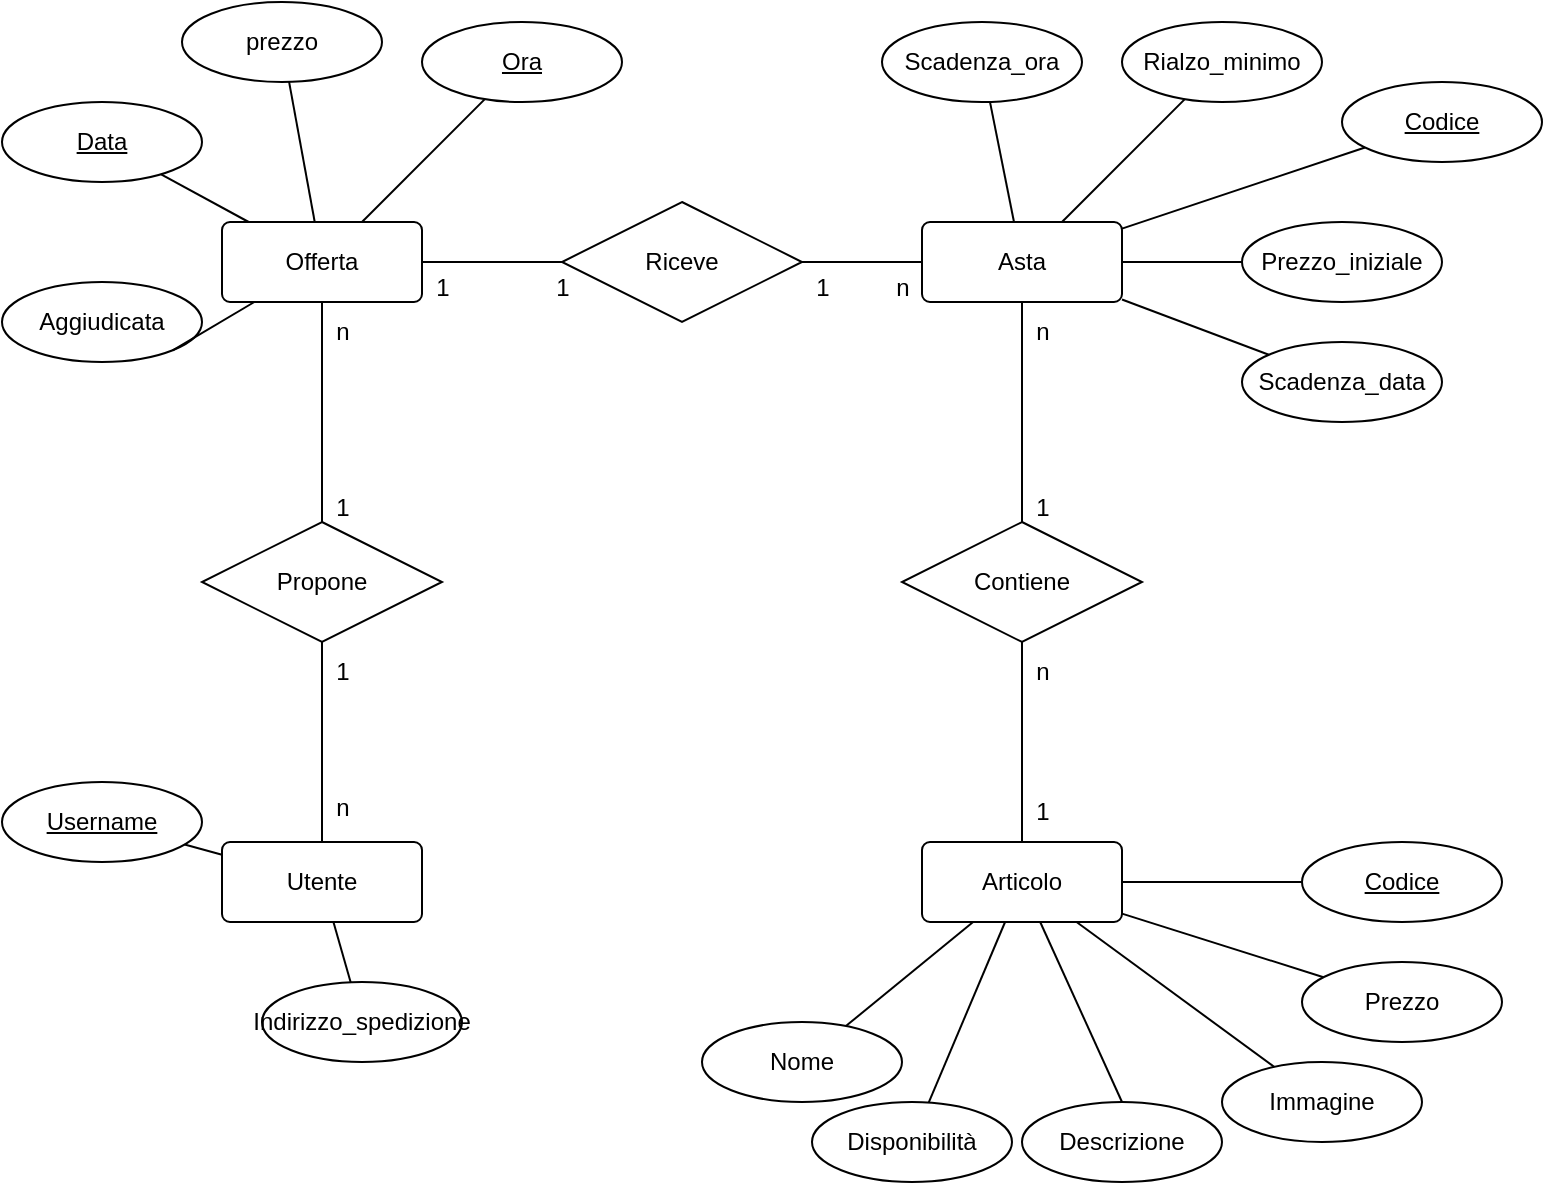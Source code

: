<mxfile version="21.2.1" type="device">
  <diagram id="R2lEEEUBdFMjLlhIrx00" name="Page-1">
    <mxGraphModel dx="1434" dy="794" grid="1" gridSize="10" guides="1" tooltips="1" connect="1" arrows="1" fold="1" page="1" pageScale="1" pageWidth="850" pageHeight="1100" math="0" shadow="0" extFonts="Permanent Marker^https://fonts.googleapis.com/css?family=Permanent+Marker">
      <root>
        <mxCell id="0" />
        <mxCell id="1" parent="0" />
        <mxCell id="7HfnvCUrbNojlMPrx9GS-18" value="&lt;div&gt;Articolo&lt;/div&gt;" style="rounded=1;arcSize=10;whiteSpace=wrap;html=1;align=center;" vertex="1" parent="1">
          <mxGeometry x="480" y="470" width="100" height="40" as="geometry" />
        </mxCell>
        <mxCell id="7HfnvCUrbNojlMPrx9GS-19" value="&lt;div&gt;Asta&lt;/div&gt;" style="rounded=1;arcSize=10;whiteSpace=wrap;html=1;align=center;" vertex="1" parent="1">
          <mxGeometry x="480" y="160" width="100" height="40" as="geometry" />
        </mxCell>
        <mxCell id="7HfnvCUrbNojlMPrx9GS-20" value="&lt;div&gt;Offerta&lt;/div&gt;" style="rounded=1;arcSize=10;whiteSpace=wrap;html=1;align=center;" vertex="1" parent="1">
          <mxGeometry x="130" y="160" width="100" height="40" as="geometry" />
        </mxCell>
        <mxCell id="7HfnvCUrbNojlMPrx9GS-21" value="Utente" style="rounded=1;arcSize=10;whiteSpace=wrap;html=1;align=center;" vertex="1" parent="1">
          <mxGeometry x="130" y="470" width="100" height="40" as="geometry" />
        </mxCell>
        <mxCell id="7HfnvCUrbNojlMPrx9GS-22" value="&lt;div&gt;Codice&lt;/div&gt;" style="ellipse;whiteSpace=wrap;html=1;align=center;fontStyle=4;" vertex="1" parent="1">
          <mxGeometry x="670" y="470" width="100" height="40" as="geometry" />
        </mxCell>
        <mxCell id="7HfnvCUrbNojlMPrx9GS-23" value="Prezzo" style="ellipse;whiteSpace=wrap;html=1;align=center;" vertex="1" parent="1">
          <mxGeometry x="670" y="530" width="100" height="40" as="geometry" />
        </mxCell>
        <mxCell id="7HfnvCUrbNojlMPrx9GS-24" value="Immagine" style="ellipse;whiteSpace=wrap;html=1;align=center;" vertex="1" parent="1">
          <mxGeometry x="630" y="580" width="100" height="40" as="geometry" />
        </mxCell>
        <mxCell id="7HfnvCUrbNojlMPrx9GS-25" value="Descrizione" style="ellipse;whiteSpace=wrap;html=1;align=center;" vertex="1" parent="1">
          <mxGeometry x="530" y="600" width="100" height="40" as="geometry" />
        </mxCell>
        <mxCell id="7HfnvCUrbNojlMPrx9GS-26" value="Nome" style="ellipse;whiteSpace=wrap;html=1;align=center;" vertex="1" parent="1">
          <mxGeometry x="370" y="560" width="100" height="40" as="geometry" />
        </mxCell>
        <mxCell id="7HfnvCUrbNojlMPrx9GS-27" value="" style="endArrow=none;html=1;rounded=0;" edge="1" parent="1" source="7HfnvCUrbNojlMPrx9GS-26" target="7HfnvCUrbNojlMPrx9GS-18">
          <mxGeometry relative="1" as="geometry">
            <mxPoint x="340" y="410" as="sourcePoint" />
            <mxPoint x="500" y="410" as="targetPoint" />
          </mxGeometry>
        </mxCell>
        <mxCell id="7HfnvCUrbNojlMPrx9GS-29" value="" style="endArrow=none;html=1;rounded=0;" edge="1" parent="1" source="7HfnvCUrbNojlMPrx9GS-24" target="7HfnvCUrbNojlMPrx9GS-18">
          <mxGeometry relative="1" as="geometry">
            <mxPoint x="340" y="410" as="sourcePoint" />
            <mxPoint x="500" y="410" as="targetPoint" />
          </mxGeometry>
        </mxCell>
        <mxCell id="7HfnvCUrbNojlMPrx9GS-30" value="" style="endArrow=none;html=1;rounded=0;exitX=0.5;exitY=0;exitDx=0;exitDy=0;" edge="1" parent="1" source="7HfnvCUrbNojlMPrx9GS-25" target="7HfnvCUrbNojlMPrx9GS-18">
          <mxGeometry relative="1" as="geometry">
            <mxPoint x="340" y="410" as="sourcePoint" />
            <mxPoint x="500" y="410" as="targetPoint" />
          </mxGeometry>
        </mxCell>
        <mxCell id="7HfnvCUrbNojlMPrx9GS-31" value="" style="endArrow=none;html=1;rounded=0;" edge="1" parent="1" source="7HfnvCUrbNojlMPrx9GS-18" target="7HfnvCUrbNojlMPrx9GS-23">
          <mxGeometry relative="1" as="geometry">
            <mxPoint x="340" y="410" as="sourcePoint" />
            <mxPoint x="500" y="410" as="targetPoint" />
          </mxGeometry>
        </mxCell>
        <mxCell id="7HfnvCUrbNojlMPrx9GS-32" value="" style="endArrow=none;html=1;rounded=0;" edge="1" parent="1" source="7HfnvCUrbNojlMPrx9GS-22" target="7HfnvCUrbNojlMPrx9GS-18">
          <mxGeometry relative="1" as="geometry">
            <mxPoint x="340" y="410" as="sourcePoint" />
            <mxPoint x="500" y="410" as="targetPoint" />
          </mxGeometry>
        </mxCell>
        <mxCell id="7HfnvCUrbNojlMPrx9GS-33" value="Contiene" style="shape=rhombus;perimeter=rhombusPerimeter;whiteSpace=wrap;html=1;align=center;" vertex="1" parent="1">
          <mxGeometry x="470" y="310" width="120" height="60" as="geometry" />
        </mxCell>
        <mxCell id="7HfnvCUrbNojlMPrx9GS-38" value="" style="endArrow=none;html=1;rounded=0;exitX=0.5;exitY=1;exitDx=0;exitDy=0;" edge="1" parent="1" source="7HfnvCUrbNojlMPrx9GS-19" target="7HfnvCUrbNojlMPrx9GS-33">
          <mxGeometry relative="1" as="geometry">
            <mxPoint x="340" y="440" as="sourcePoint" />
            <mxPoint x="500" y="440" as="targetPoint" />
          </mxGeometry>
        </mxCell>
        <mxCell id="7HfnvCUrbNojlMPrx9GS-39" value="n" style="text;html=1;align=center;verticalAlign=middle;resizable=0;points=[];autosize=1;strokeColor=none;fillColor=none;" vertex="1" parent="1">
          <mxGeometry x="525" y="200" width="30" height="30" as="geometry" />
        </mxCell>
        <mxCell id="7HfnvCUrbNojlMPrx9GS-40" value="1" style="text;html=1;align=center;verticalAlign=middle;resizable=0;points=[];autosize=1;strokeColor=none;fillColor=none;" vertex="1" parent="1">
          <mxGeometry x="525" y="288" width="30" height="30" as="geometry" />
        </mxCell>
        <mxCell id="7HfnvCUrbNojlMPrx9GS-41" value="" style="endArrow=none;html=1;rounded=0;entryX=0.5;entryY=1;entryDx=0;entryDy=0;exitX=0.5;exitY=0;exitDx=0;exitDy=0;" edge="1" parent="1" source="7HfnvCUrbNojlMPrx9GS-18" target="7HfnvCUrbNojlMPrx9GS-33">
          <mxGeometry relative="1" as="geometry">
            <mxPoint x="340" y="440" as="sourcePoint" />
            <mxPoint x="500" y="440" as="targetPoint" />
          </mxGeometry>
        </mxCell>
        <mxCell id="7HfnvCUrbNojlMPrx9GS-42" value="1" style="text;html=1;align=center;verticalAlign=middle;resizable=0;points=[];autosize=1;strokeColor=none;fillColor=none;" vertex="1" parent="1">
          <mxGeometry x="525" y="440" width="30" height="30" as="geometry" />
        </mxCell>
        <mxCell id="7HfnvCUrbNojlMPrx9GS-43" value="n" style="text;html=1;align=center;verticalAlign=middle;resizable=0;points=[];autosize=1;strokeColor=none;fillColor=none;" vertex="1" parent="1">
          <mxGeometry x="525" y="370" width="30" height="30" as="geometry" />
        </mxCell>
        <mxCell id="7HfnvCUrbNojlMPrx9GS-44" value="Codice" style="ellipse;whiteSpace=wrap;html=1;align=center;fontStyle=4;" vertex="1" parent="1">
          <mxGeometry x="690" y="90" width="100" height="40" as="geometry" />
        </mxCell>
        <mxCell id="7HfnvCUrbNojlMPrx9GS-45" value="prezzo" style="ellipse;whiteSpace=wrap;html=1;align=center;" vertex="1" parent="1">
          <mxGeometry x="110" y="50" width="100" height="40" as="geometry" />
        </mxCell>
        <mxCell id="7HfnvCUrbNojlMPrx9GS-46" value="Disponibilità" style="ellipse;whiteSpace=wrap;html=1;align=center;" vertex="1" parent="1">
          <mxGeometry x="425" y="600" width="100" height="40" as="geometry" />
        </mxCell>
        <mxCell id="7HfnvCUrbNojlMPrx9GS-47" value="&lt;div&gt;Scadenza_ora&lt;/div&gt;" style="ellipse;whiteSpace=wrap;html=1;align=center;" vertex="1" parent="1">
          <mxGeometry x="460" y="60" width="100" height="40" as="geometry" />
        </mxCell>
        <mxCell id="7HfnvCUrbNojlMPrx9GS-48" value="Scadenza_data" style="ellipse;whiteSpace=wrap;html=1;align=center;" vertex="1" parent="1">
          <mxGeometry x="640" y="220" width="100" height="40" as="geometry" />
        </mxCell>
        <mxCell id="7HfnvCUrbNojlMPrx9GS-49" value="Rialzo_minimo" style="ellipse;whiteSpace=wrap;html=1;align=center;" vertex="1" parent="1">
          <mxGeometry x="580" y="60" width="100" height="40" as="geometry" />
        </mxCell>
        <mxCell id="7HfnvCUrbNojlMPrx9GS-50" value="&lt;div&gt;Prezzo_iniziale&lt;/div&gt;" style="ellipse;whiteSpace=wrap;html=1;align=center;" vertex="1" parent="1">
          <mxGeometry x="640" y="160" width="100" height="40" as="geometry" />
        </mxCell>
        <mxCell id="7HfnvCUrbNojlMPrx9GS-52" value="&lt;div&gt;Indirizzo_spedizione&lt;/div&gt;" style="ellipse;whiteSpace=wrap;html=1;align=center;" vertex="1" parent="1">
          <mxGeometry x="150" y="540" width="100" height="40" as="geometry" />
        </mxCell>
        <mxCell id="7HfnvCUrbNojlMPrx9GS-53" value="Aggiudicata" style="ellipse;whiteSpace=wrap;html=1;align=center;" vertex="1" parent="1">
          <mxGeometry x="20" y="190" width="100" height="40" as="geometry" />
        </mxCell>
        <mxCell id="7HfnvCUrbNojlMPrx9GS-54" value="Data" style="ellipse;whiteSpace=wrap;html=1;align=center;fontStyle=4;" vertex="1" parent="1">
          <mxGeometry x="20" y="100" width="100" height="40" as="geometry" />
        </mxCell>
        <mxCell id="7HfnvCUrbNojlMPrx9GS-55" value="Ora" style="ellipse;whiteSpace=wrap;html=1;align=center;fontStyle=4;" vertex="1" parent="1">
          <mxGeometry x="230" y="60" width="100" height="40" as="geometry" />
        </mxCell>
        <mxCell id="7HfnvCUrbNojlMPrx9GS-56" value="Username" style="ellipse;whiteSpace=wrap;html=1;align=center;fontStyle=4;" vertex="1" parent="1">
          <mxGeometry x="20" y="440" width="100" height="40" as="geometry" />
        </mxCell>
        <mxCell id="7HfnvCUrbNojlMPrx9GS-57" value="Riceve" style="shape=rhombus;perimeter=rhombusPerimeter;whiteSpace=wrap;html=1;align=center;" vertex="1" parent="1">
          <mxGeometry x="300" y="150" width="120" height="60" as="geometry" />
        </mxCell>
        <mxCell id="7HfnvCUrbNojlMPrx9GS-58" value="Propone" style="shape=rhombus;perimeter=rhombusPerimeter;whiteSpace=wrap;html=1;align=center;" vertex="1" parent="1">
          <mxGeometry x="120" y="310" width="120" height="60" as="geometry" />
        </mxCell>
        <mxCell id="7HfnvCUrbNojlMPrx9GS-59" value="" style="endArrow=none;html=1;rounded=0;" edge="1" parent="1" source="7HfnvCUrbNojlMPrx9GS-21" target="7HfnvCUrbNojlMPrx9GS-52">
          <mxGeometry relative="1" as="geometry">
            <mxPoint x="340" y="350" as="sourcePoint" />
            <mxPoint x="500" y="350" as="targetPoint" />
          </mxGeometry>
        </mxCell>
        <mxCell id="7HfnvCUrbNojlMPrx9GS-60" value="" style="endArrow=none;html=1;rounded=0;entryX=0.5;entryY=1;entryDx=0;entryDy=0;" edge="1" parent="1" source="7HfnvCUrbNojlMPrx9GS-21" target="7HfnvCUrbNojlMPrx9GS-58">
          <mxGeometry relative="1" as="geometry">
            <mxPoint x="340" y="350" as="sourcePoint" />
            <mxPoint x="500" y="350" as="targetPoint" />
          </mxGeometry>
        </mxCell>
        <mxCell id="7HfnvCUrbNojlMPrx9GS-61" value="" style="endArrow=none;html=1;rounded=0;" edge="1" parent="1" source="7HfnvCUrbNojlMPrx9GS-20" target="7HfnvCUrbNojlMPrx9GS-58">
          <mxGeometry relative="1" as="geometry">
            <mxPoint x="340" y="350" as="sourcePoint" />
            <mxPoint x="500" y="350" as="targetPoint" />
          </mxGeometry>
        </mxCell>
        <mxCell id="7HfnvCUrbNojlMPrx9GS-62" value="" style="endArrow=none;html=1;rounded=0;" edge="1" parent="1" source="7HfnvCUrbNojlMPrx9GS-57" target="7HfnvCUrbNojlMPrx9GS-20">
          <mxGeometry relative="1" as="geometry">
            <mxPoint x="340" y="350" as="sourcePoint" />
            <mxPoint x="500" y="350" as="targetPoint" />
          </mxGeometry>
        </mxCell>
        <mxCell id="7HfnvCUrbNojlMPrx9GS-63" value="" style="endArrow=none;html=1;rounded=0;" edge="1" parent="1" source="7HfnvCUrbNojlMPrx9GS-19" target="7HfnvCUrbNojlMPrx9GS-57">
          <mxGeometry relative="1" as="geometry">
            <mxPoint x="340" y="350" as="sourcePoint" />
            <mxPoint x="500" y="350" as="targetPoint" />
          </mxGeometry>
        </mxCell>
        <mxCell id="7HfnvCUrbNojlMPrx9GS-64" value="" style="endArrow=none;html=1;rounded=0;" edge="1" parent="1" source="7HfnvCUrbNojlMPrx9GS-44" target="7HfnvCUrbNojlMPrx9GS-19">
          <mxGeometry relative="1" as="geometry">
            <mxPoint x="340" y="350" as="sourcePoint" />
            <mxPoint x="500" y="350" as="targetPoint" />
          </mxGeometry>
        </mxCell>
        <mxCell id="7HfnvCUrbNojlMPrx9GS-65" value="" style="endArrow=none;html=1;rounded=0;" edge="1" parent="1" source="7HfnvCUrbNojlMPrx9GS-49" target="7HfnvCUrbNojlMPrx9GS-19">
          <mxGeometry relative="1" as="geometry">
            <mxPoint x="340" y="350" as="sourcePoint" />
            <mxPoint x="500" y="350" as="targetPoint" />
          </mxGeometry>
        </mxCell>
        <mxCell id="7HfnvCUrbNojlMPrx9GS-66" value="" style="endArrow=none;html=1;rounded=0;" edge="1" parent="1" source="7HfnvCUrbNojlMPrx9GS-47" target="7HfnvCUrbNojlMPrx9GS-19">
          <mxGeometry relative="1" as="geometry">
            <mxPoint x="340" y="350" as="sourcePoint" />
            <mxPoint x="500" y="350" as="targetPoint" />
          </mxGeometry>
        </mxCell>
        <mxCell id="7HfnvCUrbNojlMPrx9GS-67" value="" style="endArrow=none;html=1;rounded=0;" edge="1" parent="1" source="7HfnvCUrbNojlMPrx9GS-50" target="7HfnvCUrbNojlMPrx9GS-19">
          <mxGeometry relative="1" as="geometry">
            <mxPoint x="340" y="350" as="sourcePoint" />
            <mxPoint x="500" y="350" as="targetPoint" />
          </mxGeometry>
        </mxCell>
        <mxCell id="7HfnvCUrbNojlMPrx9GS-68" value="" style="endArrow=none;html=1;rounded=0;" edge="1" parent="1" source="7HfnvCUrbNojlMPrx9GS-48" target="7HfnvCUrbNojlMPrx9GS-19">
          <mxGeometry relative="1" as="geometry">
            <mxPoint x="340" y="350" as="sourcePoint" />
            <mxPoint x="500" y="350" as="targetPoint" />
          </mxGeometry>
        </mxCell>
        <mxCell id="7HfnvCUrbNojlMPrx9GS-71" value="" style="endArrow=none;html=1;rounded=0;exitX=1;exitY=1;exitDx=0;exitDy=0;" edge="1" parent="1" source="7HfnvCUrbNojlMPrx9GS-53" target="7HfnvCUrbNojlMPrx9GS-20">
          <mxGeometry relative="1" as="geometry">
            <mxPoint x="340" y="360" as="sourcePoint" />
            <mxPoint x="500" y="360" as="targetPoint" />
          </mxGeometry>
        </mxCell>
        <mxCell id="7HfnvCUrbNojlMPrx9GS-72" value="" style="endArrow=none;html=1;rounded=0;" edge="1" parent="1" source="7HfnvCUrbNojlMPrx9GS-20" target="7HfnvCUrbNojlMPrx9GS-54">
          <mxGeometry relative="1" as="geometry">
            <mxPoint x="340" y="360" as="sourcePoint" />
            <mxPoint x="500" y="360" as="targetPoint" />
          </mxGeometry>
        </mxCell>
        <mxCell id="7HfnvCUrbNojlMPrx9GS-73" value="" style="endArrow=none;html=1;rounded=0;" edge="1" parent="1" source="7HfnvCUrbNojlMPrx9GS-45" target="7HfnvCUrbNojlMPrx9GS-20">
          <mxGeometry relative="1" as="geometry">
            <mxPoint x="340" y="360" as="sourcePoint" />
            <mxPoint x="500" y="360" as="targetPoint" />
          </mxGeometry>
        </mxCell>
        <mxCell id="7HfnvCUrbNojlMPrx9GS-74" value="" style="endArrow=none;html=1;rounded=0;" edge="1" parent="1" source="7HfnvCUrbNojlMPrx9GS-20" target="7HfnvCUrbNojlMPrx9GS-55">
          <mxGeometry relative="1" as="geometry">
            <mxPoint x="340" y="360" as="sourcePoint" />
            <mxPoint x="500" y="360" as="targetPoint" />
          </mxGeometry>
        </mxCell>
        <mxCell id="7HfnvCUrbNojlMPrx9GS-75" value="" style="endArrow=none;html=1;rounded=0;" edge="1" parent="1" source="7HfnvCUrbNojlMPrx9GS-21" target="7HfnvCUrbNojlMPrx9GS-56">
          <mxGeometry relative="1" as="geometry">
            <mxPoint x="340" y="360" as="sourcePoint" />
            <mxPoint x="500" y="360" as="targetPoint" />
          </mxGeometry>
        </mxCell>
        <mxCell id="7HfnvCUrbNojlMPrx9GS-76" value="" style="endArrow=none;html=1;rounded=0;" edge="1" parent="1" source="7HfnvCUrbNojlMPrx9GS-18" target="7HfnvCUrbNojlMPrx9GS-46">
          <mxGeometry relative="1" as="geometry">
            <mxPoint x="340" y="360" as="sourcePoint" />
            <mxPoint x="500" y="360" as="targetPoint" />
          </mxGeometry>
        </mxCell>
        <mxCell id="7HfnvCUrbNojlMPrx9GS-77" value="n" style="text;html=1;align=center;verticalAlign=middle;resizable=0;points=[];autosize=1;strokeColor=none;fillColor=none;" vertex="1" parent="1">
          <mxGeometry x="175" y="438" width="30" height="30" as="geometry" />
        </mxCell>
        <mxCell id="7HfnvCUrbNojlMPrx9GS-78" value="1" style="text;html=1;align=center;verticalAlign=middle;resizable=0;points=[];autosize=1;strokeColor=none;fillColor=none;" vertex="1" parent="1">
          <mxGeometry x="175" y="370" width="30" height="30" as="geometry" />
        </mxCell>
        <mxCell id="7HfnvCUrbNojlMPrx9GS-79" value="1" style="text;html=1;align=center;verticalAlign=middle;resizable=0;points=[];autosize=1;strokeColor=none;fillColor=none;" vertex="1" parent="1">
          <mxGeometry x="175" y="288" width="30" height="30" as="geometry" />
        </mxCell>
        <mxCell id="7HfnvCUrbNojlMPrx9GS-80" value="n" style="text;html=1;align=center;verticalAlign=middle;resizable=0;points=[];autosize=1;strokeColor=none;fillColor=none;" vertex="1" parent="1">
          <mxGeometry x="175" y="200" width="30" height="30" as="geometry" />
        </mxCell>
        <mxCell id="7HfnvCUrbNojlMPrx9GS-81" value="1" style="text;html=1;align=center;verticalAlign=middle;resizable=0;points=[];autosize=1;strokeColor=none;fillColor=none;" vertex="1" parent="1">
          <mxGeometry x="225" y="178" width="30" height="30" as="geometry" />
        </mxCell>
        <mxCell id="7HfnvCUrbNojlMPrx9GS-82" value="1" style="text;html=1;align=center;verticalAlign=middle;resizable=0;points=[];autosize=1;strokeColor=none;fillColor=none;" vertex="1" parent="1">
          <mxGeometry x="285" y="178" width="30" height="30" as="geometry" />
        </mxCell>
        <mxCell id="7HfnvCUrbNojlMPrx9GS-83" value="1" style="text;html=1;align=center;verticalAlign=middle;resizable=0;points=[];autosize=1;strokeColor=none;fillColor=none;" vertex="1" parent="1">
          <mxGeometry x="415" y="178" width="30" height="30" as="geometry" />
        </mxCell>
        <mxCell id="7HfnvCUrbNojlMPrx9GS-84" value="n" style="text;html=1;align=center;verticalAlign=middle;resizable=0;points=[];autosize=1;strokeColor=none;fillColor=none;" vertex="1" parent="1">
          <mxGeometry x="455" y="178" width="30" height="30" as="geometry" />
        </mxCell>
      </root>
    </mxGraphModel>
  </diagram>
</mxfile>
